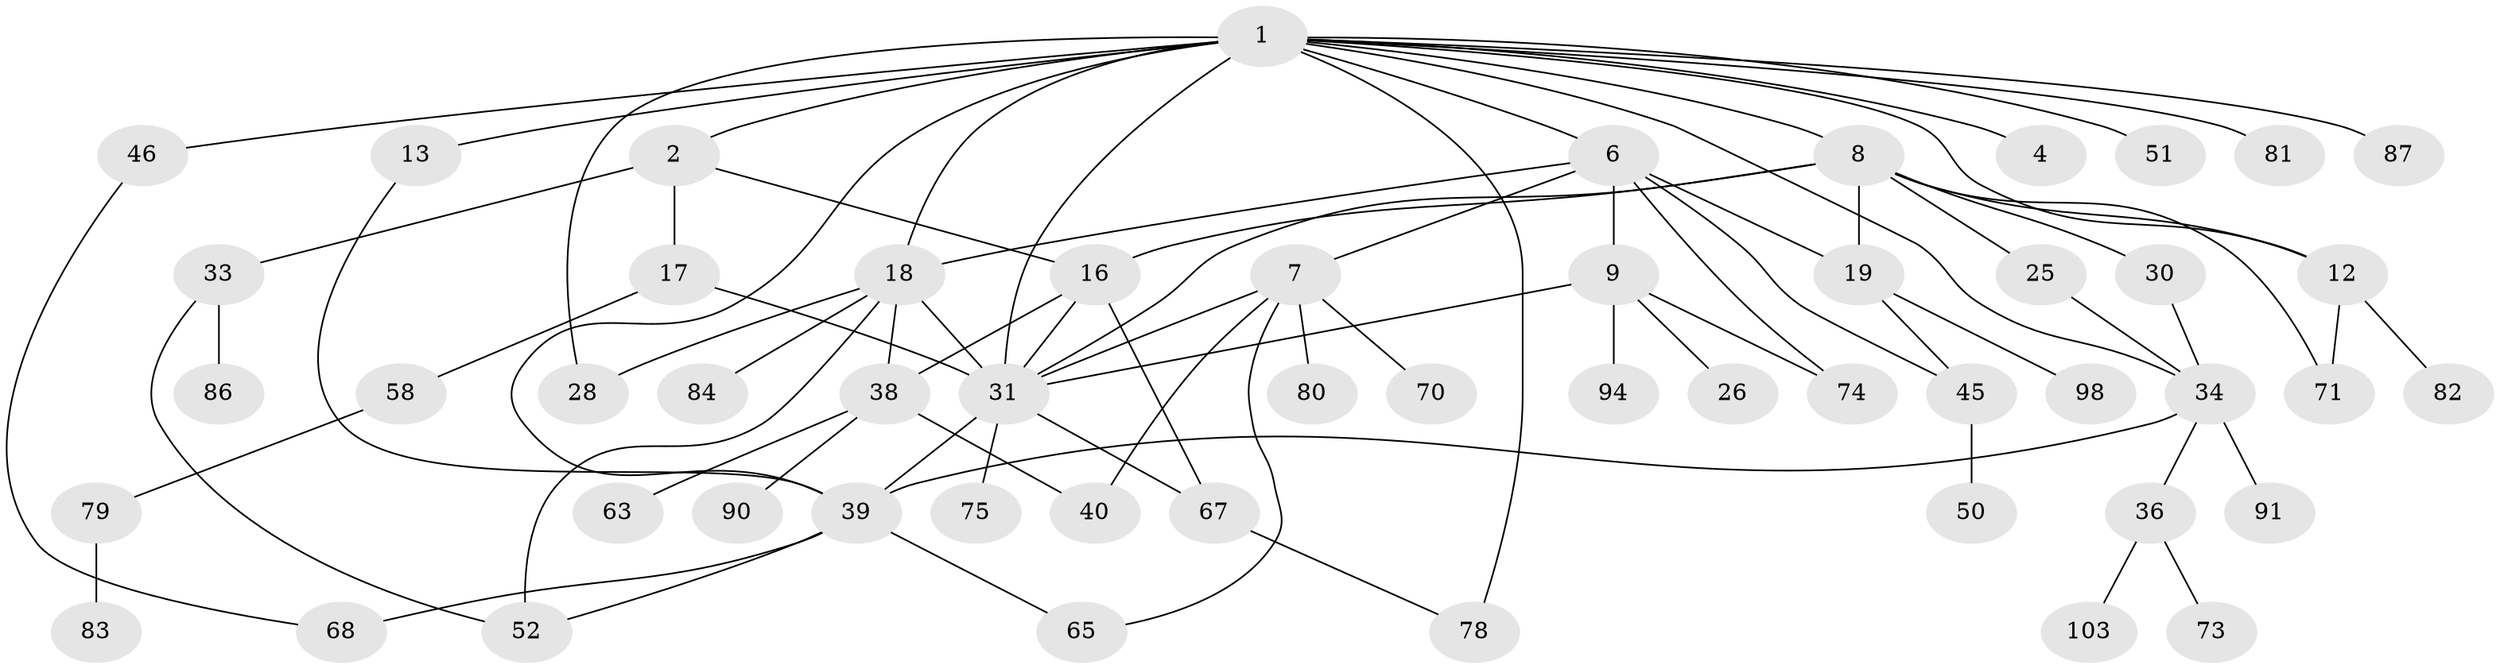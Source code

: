 // original degree distribution, {5: 0.07547169811320754, 10: 0.009433962264150943, 1: 0.3113207547169811, 2: 0.2830188679245283, 7: 0.009433962264150943, 4: 0.1320754716981132, 3: 0.1509433962264151, 6: 0.02830188679245283}
// Generated by graph-tools (version 1.1) at 2025/13/03/09/25 04:13:18]
// undirected, 53 vertices, 79 edges
graph export_dot {
graph [start="1"]
  node [color=gray90,style=filled];
  1 [super="+11+3"];
  2 [super="+5"];
  4;
  6;
  7 [super="+20"];
  8 [super="+14+15"];
  9;
  12 [super="+77"];
  13;
  16 [super="+104+22"];
  17;
  18 [super="+41+23+21+95"];
  19;
  25 [super="+44"];
  26;
  28;
  30;
  31 [super="+53+47"];
  33 [super="+62"];
  34 [super="+42"];
  36;
  38 [super="+54+49"];
  39 [super="+66"];
  40 [super="+96"];
  45 [super="+61"];
  46;
  50;
  51 [super="+100"];
  52;
  58;
  63;
  65;
  67;
  68;
  70;
  71;
  73;
  74;
  75;
  78;
  79;
  80;
  81;
  82;
  83;
  84;
  86;
  87;
  90;
  91;
  94;
  98;
  103;
  1 -- 2 [weight=2];
  1 -- 4;
  1 -- 51;
  1 -- 81;
  1 -- 46;
  1 -- 87;
  1 -- 34;
  1 -- 6;
  1 -- 39;
  1 -- 8;
  1 -- 12;
  1 -- 13;
  1 -- 78;
  1 -- 18;
  1 -- 28;
  1 -- 31 [weight=2];
  2 -- 16;
  2 -- 17;
  2 -- 33;
  6 -- 7;
  6 -- 9;
  6 -- 18;
  6 -- 19;
  6 -- 45;
  6 -- 74;
  7 -- 70;
  7 -- 65;
  7 -- 31;
  7 -- 40;
  7 -- 80;
  8 -- 25;
  8 -- 71;
  8 -- 12;
  8 -- 30;
  8 -- 16;
  8 -- 19;
  8 -- 31;
  9 -- 26;
  9 -- 74;
  9 -- 94;
  9 -- 31;
  12 -- 82;
  12 -- 71;
  13 -- 39;
  16 -- 38;
  16 -- 67;
  16 -- 31;
  17 -- 31;
  17 -- 58;
  18 -- 28;
  18 -- 52;
  18 -- 38;
  18 -- 31 [weight=2];
  18 -- 84;
  19 -- 98;
  19 -- 45;
  25 -- 34;
  30 -- 34;
  31 -- 39 [weight=2];
  31 -- 75;
  31 -- 67;
  33 -- 52;
  33 -- 86;
  34 -- 36;
  34 -- 91;
  34 -- 39;
  36 -- 73;
  36 -- 103;
  38 -- 40;
  38 -- 90;
  38 -- 63;
  39 -- 65;
  39 -- 52;
  39 -- 68;
  45 -- 50;
  46 -- 68;
  58 -- 79;
  67 -- 78;
  79 -- 83;
}
